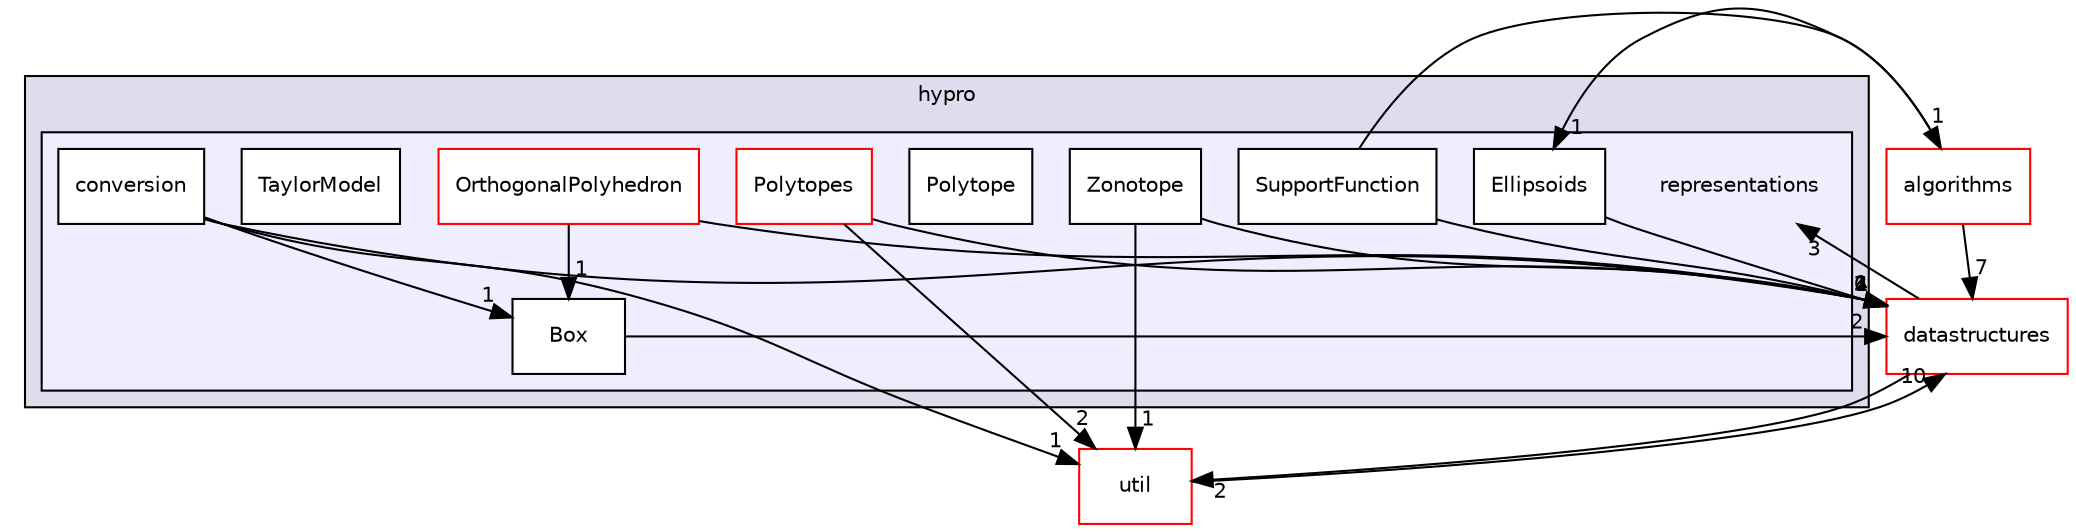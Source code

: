 digraph "/Users/travis/build/hypro/hypro/src/hypro/representations" {
  compound=true
  node [ fontsize="10", fontname="Helvetica"];
  edge [ labelfontsize="10", labelfontname="Helvetica"];
  subgraph clusterdir_2ce0cb9797b50c8d842bc50008b46cdd {
    graph [ bgcolor="#ddddee", pencolor="black", label="hypro" fontname="Helvetica", fontsize="10", URL="dir_2ce0cb9797b50c8d842bc50008b46cdd.html"]
  subgraph clusterdir_7fa927d8fbf9dfbeef69af27f63bc81b {
    graph [ bgcolor="#eeeeff", pencolor="black", label="" URL="dir_7fa927d8fbf9dfbeef69af27f63bc81b.html"];
    dir_7fa927d8fbf9dfbeef69af27f63bc81b [shape=plaintext label="representations"];
    dir_2a022a7dd5883d249fd19381a9acb7ca [shape=box label="Box" color="black" fillcolor="white" style="filled" URL="dir_2a022a7dd5883d249fd19381a9acb7ca.html"];
    dir_9daea738ba0665232cd58b81f5fd3268 [shape=box label="conversion" color="black" fillcolor="white" style="filled" URL="dir_9daea738ba0665232cd58b81f5fd3268.html"];
    dir_d2e0e2e7c131de54c32d81549b14c3d5 [shape=box label="Ellipsoids" color="black" fillcolor="white" style="filled" URL="dir_d2e0e2e7c131de54c32d81549b14c3d5.html"];
    dir_c3a99445e85233736dff89b095acd8fe [shape=box label="OrthogonalPolyhedron" color="red" fillcolor="white" style="filled" URL="dir_c3a99445e85233736dff89b095acd8fe.html"];
    dir_dbbb4b37ecf24276c0f25796d6496cf7 [shape=box label="Polytope" color="black" fillcolor="white" style="filled" URL="dir_dbbb4b37ecf24276c0f25796d6496cf7.html"];
    dir_ad938787f25f17484dcf7b42a899a1a5 [shape=box label="Polytopes" color="red" fillcolor="white" style="filled" URL="dir_ad938787f25f17484dcf7b42a899a1a5.html"];
    dir_5cc8785239517cfd59e944398d6252f9 [shape=box label="SupportFunction" color="black" fillcolor="white" style="filled" URL="dir_5cc8785239517cfd59e944398d6252f9.html"];
    dir_f299c51bddf4791e0a4b318d117b72c2 [shape=box label="TaylorModel" color="black" fillcolor="white" style="filled" URL="dir_f299c51bddf4791e0a4b318d117b72c2.html"];
    dir_97de49a5bc6f4f4b12a8405ff97bd656 [shape=box label="Zonotope" color="black" fillcolor="white" style="filled" URL="dir_97de49a5bc6f4f4b12a8405ff97bd656.html"];
  }
  }
  dir_879d833e0dfbe8f31a5e860bb94efb50 [shape=box label="util" fillcolor="white" style="filled" color="red" URL="dir_879d833e0dfbe8f31a5e860bb94efb50.html"];
  dir_bce2075adec303dcb2f0c4fbfcbc8493 [shape=box label="datastructures" fillcolor="white" style="filled" color="red" URL="dir_bce2075adec303dcb2f0c4fbfcbc8493.html"];
  dir_55730fee9a0c1f12da77eb14a8325c4c [shape=box label="algorithms" fillcolor="white" style="filled" color="red" URL="dir_55730fee9a0c1f12da77eb14a8325c4c.html"];
  dir_9daea738ba0665232cd58b81f5fd3268->dir_879d833e0dfbe8f31a5e860bb94efb50 [headlabel="1", labeldistance=1.5 headhref="dir_000007_000022.html"];
  dir_9daea738ba0665232cd58b81f5fd3268->dir_bce2075adec303dcb2f0c4fbfcbc8493 [headlabel="2", labeldistance=1.5 headhref="dir_000007_000010.html"];
  dir_9daea738ba0665232cd58b81f5fd3268->dir_2a022a7dd5883d249fd19381a9acb7ca [headlabel="1", labeldistance=1.5 headhref="dir_000007_000014.html"];
  dir_879d833e0dfbe8f31a5e860bb94efb50->dir_bce2075adec303dcb2f0c4fbfcbc8493 [headlabel="10", labeldistance=1.5 headhref="dir_000022_000010.html"];
  dir_97de49a5bc6f4f4b12a8405ff97bd656->dir_879d833e0dfbe8f31a5e860bb94efb50 [headlabel="1", labeldistance=1.5 headhref="dir_000023_000022.html"];
  dir_97de49a5bc6f4f4b12a8405ff97bd656->dir_bce2075adec303dcb2f0c4fbfcbc8493 [headlabel="1", labeldistance=1.5 headhref="dir_000023_000010.html"];
  dir_bce2075adec303dcb2f0c4fbfcbc8493->dir_879d833e0dfbe8f31a5e860bb94efb50 [headlabel="2", labeldistance=1.5 headhref="dir_000010_000022.html"];
  dir_bce2075adec303dcb2f0c4fbfcbc8493->dir_7fa927d8fbf9dfbeef69af27f63bc81b [headlabel="3", labeldistance=1.5 headhref="dir_000010_000006.html"];
  dir_ad938787f25f17484dcf7b42a899a1a5->dir_879d833e0dfbe8f31a5e860bb94efb50 [headlabel="2", labeldistance=1.5 headhref="dir_000018_000022.html"];
  dir_ad938787f25f17484dcf7b42a899a1a5->dir_bce2075adec303dcb2f0c4fbfcbc8493 [headlabel="3", labeldistance=1.5 headhref="dir_000018_000010.html"];
  dir_d2e0e2e7c131de54c32d81549b14c3d5->dir_bce2075adec303dcb2f0c4fbfcbc8493 [headlabel="1", labeldistance=1.5 headhref="dir_000015_000010.html"];
  dir_55730fee9a0c1f12da77eb14a8325c4c->dir_bce2075adec303dcb2f0c4fbfcbc8493 [headlabel="7", labeldistance=1.5 headhref="dir_000003_000010.html"];
  dir_55730fee9a0c1f12da77eb14a8325c4c->dir_d2e0e2e7c131de54c32d81549b14c3d5 [headlabel="1", labeldistance=1.5 headhref="dir_000003_000015.html"];
  dir_c3a99445e85233736dff89b095acd8fe->dir_bce2075adec303dcb2f0c4fbfcbc8493 [headlabel="6", labeldistance=1.5 headhref="dir_000016_000010.html"];
  dir_c3a99445e85233736dff89b095acd8fe->dir_2a022a7dd5883d249fd19381a9acb7ca [headlabel="1", labeldistance=1.5 headhref="dir_000016_000014.html"];
  dir_2a022a7dd5883d249fd19381a9acb7ca->dir_bce2075adec303dcb2f0c4fbfcbc8493 [headlabel="2", labeldistance=1.5 headhref="dir_000014_000010.html"];
  dir_5cc8785239517cfd59e944398d6252f9->dir_bce2075adec303dcb2f0c4fbfcbc8493 [headlabel="4", labeldistance=1.5 headhref="dir_000009_000010.html"];
  dir_5cc8785239517cfd59e944398d6252f9->dir_55730fee9a0c1f12da77eb14a8325c4c [headlabel="1", labeldistance=1.5 headhref="dir_000009_000003.html"];
}
